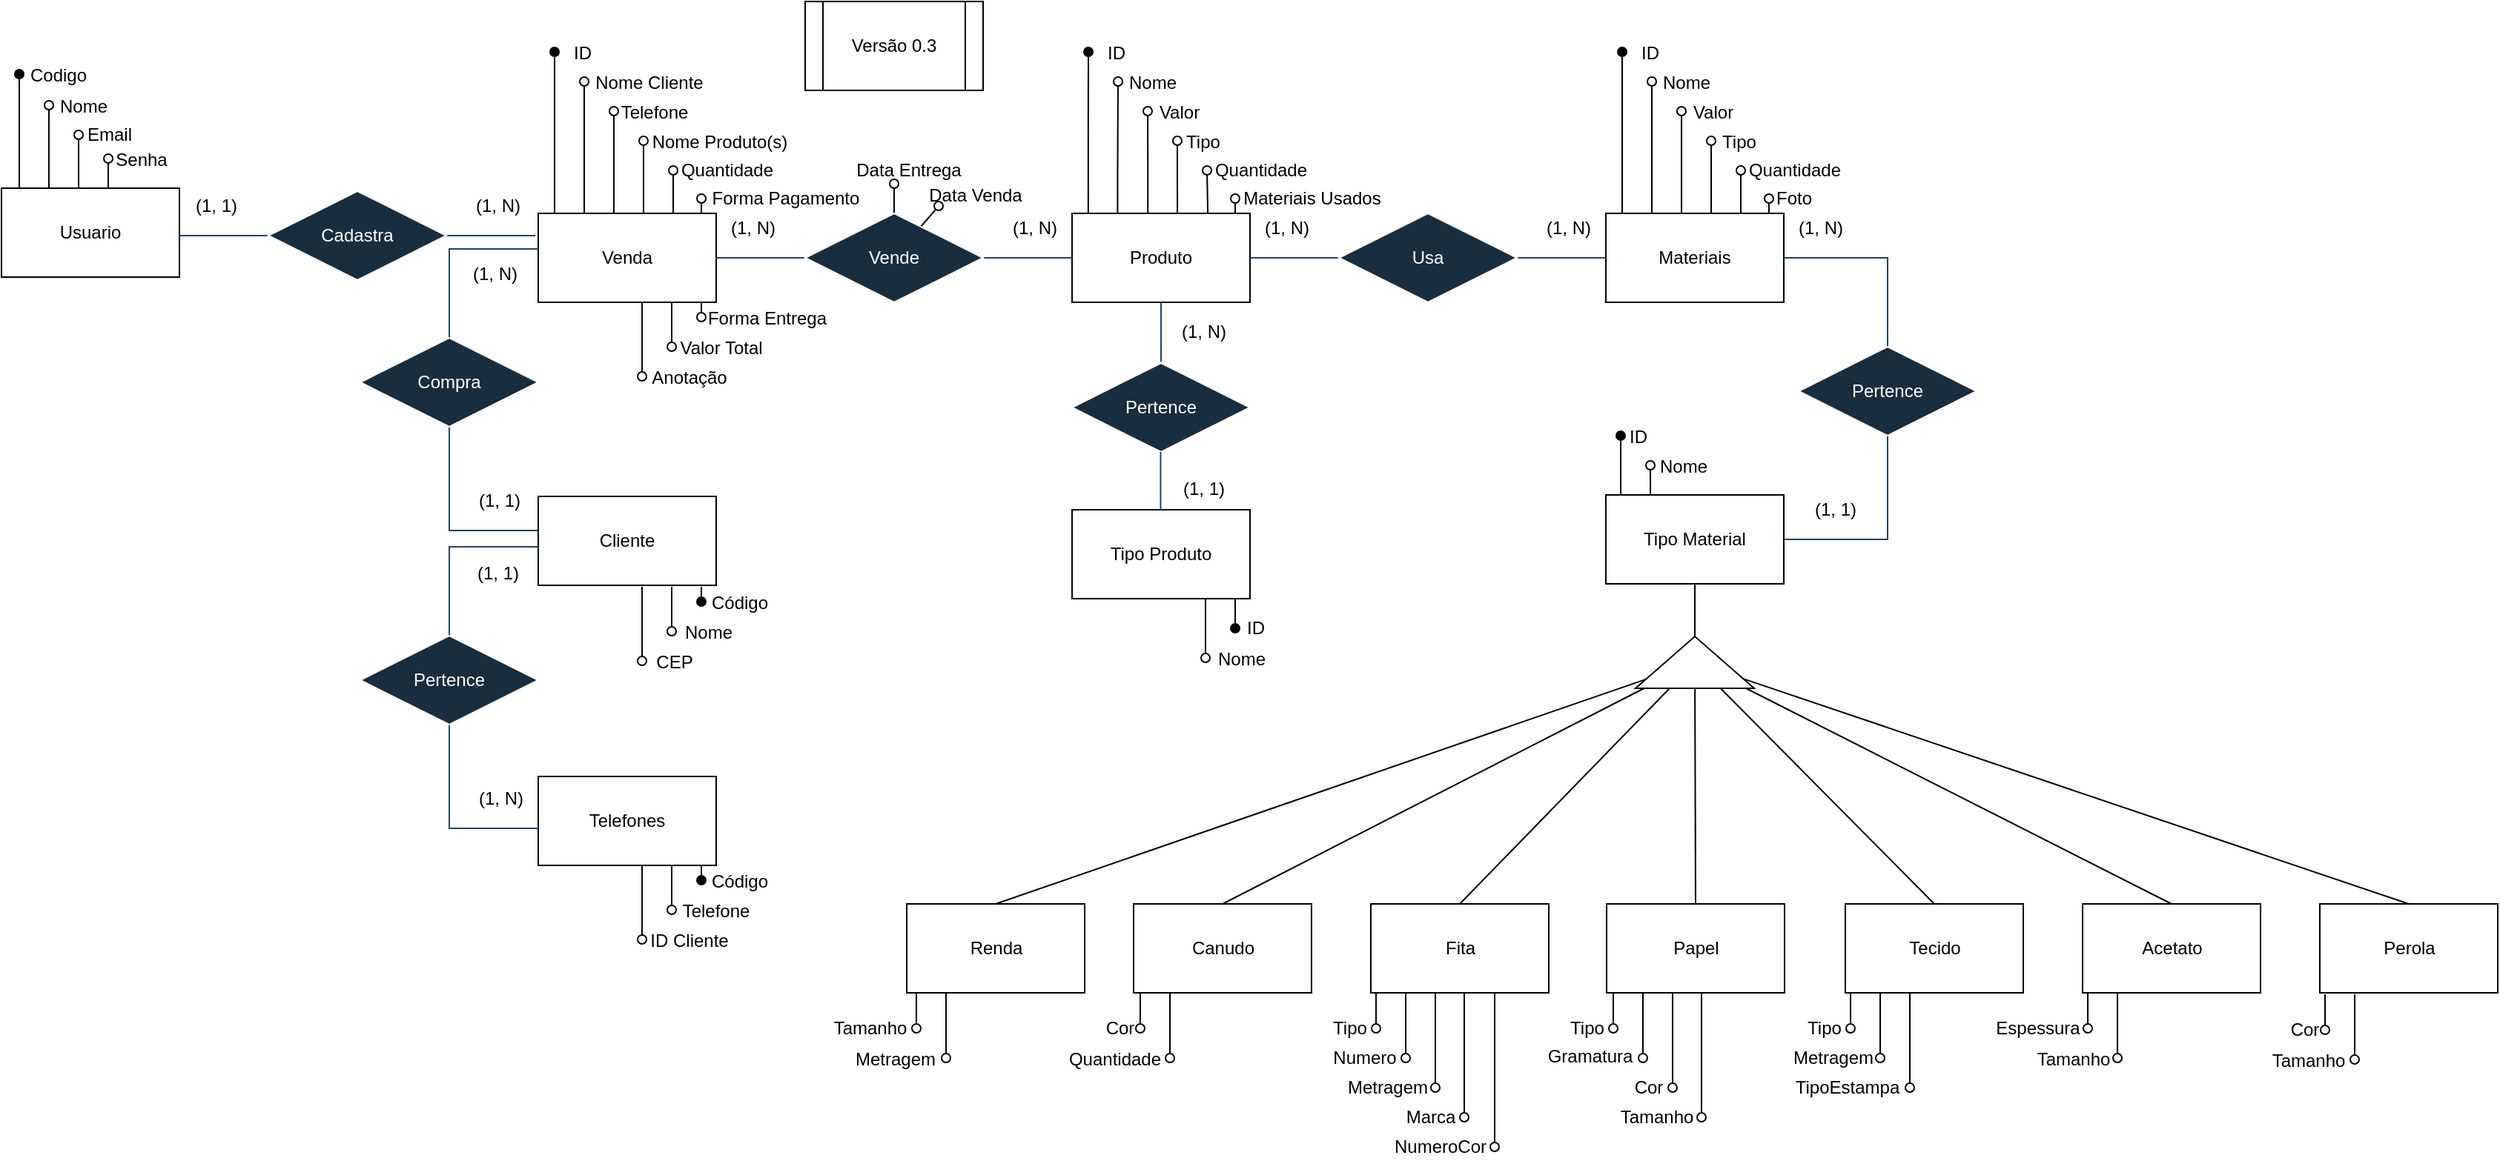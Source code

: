 <mxfile version="22.0.4" type="google">
  <diagram name="Página-1" id="cEjSqk_Wzggdo8mMpi8w">
    <mxGraphModel grid="1" page="1" gridSize="10" guides="1" tooltips="1" connect="1" arrows="1" fold="1" pageScale="1" pageWidth="827" pageHeight="1169" math="0" shadow="0">
      <root>
        <mxCell id="0" />
        <mxCell id="1" parent="0" />
        <mxCell id="lJ1oT7GDVrlLX0VdGL93-15" style="edgeStyle=orthogonalEdgeStyle;rounded=0;orthogonalLoop=1;jettySize=auto;html=1;endArrow=oval;endFill=0;" edge="1" parent="1">
          <mxGeometry relative="1" as="geometry">
            <mxPoint x="370" y="273" as="targetPoint" />
            <mxPoint x="370" y="283" as="sourcePoint" />
          </mxGeometry>
        </mxCell>
        <mxCell id="lJ1oT7GDVrlLX0VdGL93-1" value="Produto" style="rounded=0;whiteSpace=wrap;html=1;" vertex="1" parent="1">
          <mxGeometry x="260" y="283" width="120" height="60" as="geometry" />
        </mxCell>
        <mxCell id="lJ1oT7GDVrlLX0VdGL93-2" value="Materiais" style="rounded=0;whiteSpace=wrap;html=1;" vertex="1" parent="1">
          <mxGeometry x="620" y="283" width="120" height="60" as="geometry" />
        </mxCell>
        <mxCell id="lJ1oT7GDVrlLX0VdGL93-77" style="edgeStyle=orthogonalEdgeStyle;rounded=0;orthogonalLoop=1;jettySize=auto;html=1;endArrow=oval;endFill=0;" edge="1" parent="1">
          <mxGeometry relative="1" as="geometry">
            <mxPoint x="10" y="353" as="targetPoint" />
            <mxPoint x="10" y="343" as="sourcePoint" />
          </mxGeometry>
        </mxCell>
        <mxCell id="lJ1oT7GDVrlLX0VdGL93-79" style="edgeStyle=orthogonalEdgeStyle;rounded=0;orthogonalLoop=1;jettySize=auto;html=1;endArrow=oval;endFill=0;" edge="1" parent="1">
          <mxGeometry relative="1" as="geometry">
            <mxPoint x="-10" y="373" as="targetPoint" />
            <mxPoint x="-10" y="343" as="sourcePoint" />
          </mxGeometry>
        </mxCell>
        <mxCell id="lJ1oT7GDVrlLX0VdGL93-81" style="edgeStyle=orthogonalEdgeStyle;rounded=0;orthogonalLoop=1;jettySize=auto;html=1;endArrow=oval;endFill=0;" edge="1" parent="1">
          <mxGeometry relative="1" as="geometry">
            <mxPoint x="-30" y="393" as="targetPoint" />
            <mxPoint x="-30" y="343" as="sourcePoint" />
          </mxGeometry>
        </mxCell>
        <mxCell id="lJ1oT7GDVrlLX0VdGL93-3" value="Venda" style="rounded=0;whiteSpace=wrap;html=1;" vertex="1" parent="1">
          <mxGeometry x="-100" y="283" width="120" height="60" as="geometry" />
        </mxCell>
        <mxCell id="lJ1oT7GDVrlLX0VdGL93-4" style="edgeStyle=orthogonalEdgeStyle;rounded=0;orthogonalLoop=1;jettySize=auto;html=1;endArrow=oval;endFill=0;exitX=0.592;exitY=0.004;exitDx=0;exitDy=0;exitPerimeter=0;" edge="1" parent="1" source="lJ1oT7GDVrlLX0VdGL93-1">
          <mxGeometry relative="1" as="geometry">
            <mxPoint x="331" y="234" as="targetPoint" />
            <mxPoint x="331" y="263" as="sourcePoint" />
          </mxGeometry>
        </mxCell>
        <mxCell id="lJ1oT7GDVrlLX0VdGL93-5" style="edgeStyle=orthogonalEdgeStyle;rounded=0;orthogonalLoop=1;jettySize=auto;html=1;endArrow=oval;endFill=0;exitX=0.763;exitY=0.002;exitDx=0;exitDy=0;exitPerimeter=0;" edge="1" parent="1" source="lJ1oT7GDVrlLX0VdGL93-1">
          <mxGeometry relative="1" as="geometry">
            <mxPoint x="351" y="254" as="targetPoint" />
            <mxPoint x="351" y="263" as="sourcePoint" />
          </mxGeometry>
        </mxCell>
        <mxCell id="lJ1oT7GDVrlLX0VdGL93-6" style="edgeStyle=orthogonalEdgeStyle;rounded=0;orthogonalLoop=1;jettySize=auto;html=1;endArrow=oval;endFill=1;exitX=0.091;exitY=0.004;exitDx=0;exitDy=0;exitPerimeter=0;" edge="1" parent="1" source="lJ1oT7GDVrlLX0VdGL93-1">
          <mxGeometry relative="1" as="geometry">
            <mxPoint x="271" y="174" as="targetPoint" />
            <mxPoint x="271" y="263" as="sourcePoint" />
          </mxGeometry>
        </mxCell>
        <mxCell id="lJ1oT7GDVrlLX0VdGL93-7" style="edgeStyle=orthogonalEdgeStyle;rounded=0;orthogonalLoop=1;jettySize=auto;html=1;endArrow=oval;endFill=0;exitX=0.256;exitY=0.004;exitDx=0;exitDy=0;exitPerimeter=0;" edge="1" parent="1" source="lJ1oT7GDVrlLX0VdGL93-1">
          <mxGeometry relative="1" as="geometry">
            <mxPoint x="291" y="194" as="targetPoint" />
            <mxPoint x="291" y="263" as="sourcePoint" />
            <Array as="points">
              <mxPoint x="291" y="260" />
              <mxPoint x="291" y="260" />
            </Array>
          </mxGeometry>
        </mxCell>
        <mxCell id="lJ1oT7GDVrlLX0VdGL93-8" style="edgeStyle=orthogonalEdgeStyle;rounded=0;orthogonalLoop=1;jettySize=auto;html=1;endArrow=oval;endFill=0;exitX=0.426;exitY=0.004;exitDx=0;exitDy=0;exitPerimeter=0;" edge="1" parent="1" source="lJ1oT7GDVrlLX0VdGL93-1">
          <mxGeometry relative="1" as="geometry">
            <mxPoint x="311" y="214" as="targetPoint" />
            <mxPoint x="311" y="263" as="sourcePoint" />
          </mxGeometry>
        </mxCell>
        <mxCell id="lJ1oT7GDVrlLX0VdGL93-9" value="ID" style="text;html=1;strokeColor=none;fillColor=none;align=center;verticalAlign=middle;whiteSpace=wrap;rounded=0;" vertex="1" parent="1">
          <mxGeometry x="270" y="170" width="40" height="10" as="geometry" />
        </mxCell>
        <mxCell id="lJ1oT7GDVrlLX0VdGL93-10" value="Nome" style="text;html=1;strokeColor=none;fillColor=none;align=center;verticalAlign=middle;whiteSpace=wrap;rounded=0;" vertex="1" parent="1">
          <mxGeometry x="290" y="190" width="49" height="10" as="geometry" />
        </mxCell>
        <mxCell id="lJ1oT7GDVrlLX0VdGL93-11" value="Valor" style="text;html=1;strokeColor=none;fillColor=none;align=center;verticalAlign=middle;whiteSpace=wrap;rounded=0;" vertex="1" parent="1">
          <mxGeometry x="315" y="210" width="35" height="10" as="geometry" />
        </mxCell>
        <mxCell id="lJ1oT7GDVrlLX0VdGL93-12" value="Tipo" style="text;html=1;strokeColor=none;fillColor=none;align=center;verticalAlign=middle;whiteSpace=wrap;rounded=0;" vertex="1" parent="1">
          <mxGeometry x="337" y="230" width="23" height="10" as="geometry" />
        </mxCell>
        <mxCell id="lJ1oT7GDVrlLX0VdGL93-13" value="Quantidade" style="text;html=1;strokeColor=none;fillColor=none;align=center;verticalAlign=middle;whiteSpace=wrap;rounded=0;" vertex="1" parent="1">
          <mxGeometry x="355" y="249" width="65" height="10" as="geometry" />
        </mxCell>
        <mxCell id="lJ1oT7GDVrlLX0VdGL93-17" value="Materiais Usados" style="text;html=1;strokeColor=none;fillColor=none;align=center;verticalAlign=middle;whiteSpace=wrap;rounded=0;" vertex="1" parent="1">
          <mxGeometry x="374" y="268" width="96" height="10" as="geometry" />
        </mxCell>
        <mxCell id="lJ1oT7GDVrlLX0VdGL93-18" style="edgeStyle=orthogonalEdgeStyle;rounded=0;orthogonalLoop=1;jettySize=auto;html=1;entryX=1;entryY=0.5;entryDx=0;entryDy=0;strokeColor=#23445D;endArrow=none;endFill=0;" edge="1" parent="1" source="lJ1oT7GDVrlLX0VdGL93-20">
          <mxGeometry relative="1" as="geometry">
            <mxPoint x="380" y="313" as="targetPoint" />
          </mxGeometry>
        </mxCell>
        <mxCell id="lJ1oT7GDVrlLX0VdGL93-19" style="edgeStyle=orthogonalEdgeStyle;rounded=0;orthogonalLoop=1;jettySize=auto;html=1;entryX=0;entryY=0.5;entryDx=0;entryDy=0;strokeColor=#23445D;endArrow=none;endFill=0;" edge="1" parent="1" source="lJ1oT7GDVrlLX0VdGL93-20">
          <mxGeometry relative="1" as="geometry">
            <mxPoint x="620" y="313" as="targetPoint" />
          </mxGeometry>
        </mxCell>
        <mxCell id="lJ1oT7GDVrlLX0VdGL93-20" value="Usa" style="rhombus;whiteSpace=wrap;html=1;strokeColor=#FFFFFF;fontColor=#FFFFFF;fillColor=#182E3E;" vertex="1" parent="1">
          <mxGeometry x="440" y="283" width="120" height="60" as="geometry" />
        </mxCell>
        <mxCell id="lJ1oT7GDVrlLX0VdGL93-21" value="(1, N)" style="text;html=1;strokeColor=none;fillColor=none;align=center;verticalAlign=middle;whiteSpace=wrap;rounded=0;fontColor=#000000;" vertex="1" parent="1">
          <mxGeometry x="380" y="283" width="50" height="20" as="geometry" />
        </mxCell>
        <mxCell id="lJ1oT7GDVrlLX0VdGL93-22" value="&lt;div&gt;(1, N)&lt;/div&gt;" style="text;html=1;strokeColor=none;fillColor=none;align=center;verticalAlign=middle;whiteSpace=wrap;rounded=0;fontColor=#000000;" vertex="1" parent="1">
          <mxGeometry x="570" y="283" width="50" height="20" as="geometry" />
        </mxCell>
        <mxCell id="lJ1oT7GDVrlLX0VdGL93-33" style="edgeStyle=orthogonalEdgeStyle;rounded=0;orthogonalLoop=1;jettySize=auto;html=1;endArrow=oval;endFill=0;" edge="1" parent="1">
          <mxGeometry relative="1" as="geometry">
            <mxPoint x="730" y="273" as="targetPoint" />
            <mxPoint x="730" y="283" as="sourcePoint" />
          </mxGeometry>
        </mxCell>
        <mxCell id="lJ1oT7GDVrlLX0VdGL93-34" style="edgeStyle=orthogonalEdgeStyle;rounded=0;orthogonalLoop=1;jettySize=auto;html=1;endArrow=oval;endFill=0;exitX=0.592;exitY=0.004;exitDx=0;exitDy=0;exitPerimeter=0;" edge="1" parent="1">
          <mxGeometry relative="1" as="geometry">
            <mxPoint x="691" y="234" as="targetPoint" />
            <mxPoint x="691" y="283" as="sourcePoint" />
          </mxGeometry>
        </mxCell>
        <mxCell id="lJ1oT7GDVrlLX0VdGL93-35" style="edgeStyle=orthogonalEdgeStyle;rounded=0;orthogonalLoop=1;jettySize=auto;html=1;endArrow=oval;endFill=0;exitX=0.763;exitY=0.002;exitDx=0;exitDy=0;exitPerimeter=0;" edge="1" parent="1">
          <mxGeometry relative="1" as="geometry">
            <mxPoint x="711" y="254" as="targetPoint" />
            <mxPoint x="712" y="283" as="sourcePoint" />
          </mxGeometry>
        </mxCell>
        <mxCell id="lJ1oT7GDVrlLX0VdGL93-36" style="edgeStyle=orthogonalEdgeStyle;rounded=0;orthogonalLoop=1;jettySize=auto;html=1;endArrow=oval;endFill=1;exitX=0.091;exitY=0.004;exitDx=0;exitDy=0;exitPerimeter=0;" edge="1" parent="1">
          <mxGeometry relative="1" as="geometry">
            <mxPoint x="631" y="174" as="targetPoint" />
            <mxPoint x="631" y="283" as="sourcePoint" />
          </mxGeometry>
        </mxCell>
        <mxCell id="lJ1oT7GDVrlLX0VdGL93-37" style="edgeStyle=orthogonalEdgeStyle;rounded=0;orthogonalLoop=1;jettySize=auto;html=1;endArrow=oval;endFill=0;exitX=0.256;exitY=0.004;exitDx=0;exitDy=0;exitPerimeter=0;" edge="1" parent="1">
          <mxGeometry relative="1" as="geometry">
            <mxPoint x="651" y="194" as="targetPoint" />
            <mxPoint x="651" y="283" as="sourcePoint" />
            <Array as="points">
              <mxPoint x="651" y="260" />
              <mxPoint x="651" y="260" />
            </Array>
          </mxGeometry>
        </mxCell>
        <mxCell id="lJ1oT7GDVrlLX0VdGL93-38" style="edgeStyle=orthogonalEdgeStyle;rounded=0;orthogonalLoop=1;jettySize=auto;html=1;endArrow=oval;endFill=0;exitX=0.426;exitY=0.004;exitDx=0;exitDy=0;exitPerimeter=0;" edge="1" parent="1">
          <mxGeometry relative="1" as="geometry">
            <mxPoint x="671" y="214" as="targetPoint" />
            <mxPoint x="671" y="283" as="sourcePoint" />
          </mxGeometry>
        </mxCell>
        <mxCell id="lJ1oT7GDVrlLX0VdGL93-39" value="ID" style="text;html=1;strokeColor=none;fillColor=none;align=center;verticalAlign=middle;whiteSpace=wrap;rounded=0;" vertex="1" parent="1">
          <mxGeometry x="630" y="170" width="40" height="10" as="geometry" />
        </mxCell>
        <mxCell id="lJ1oT7GDVrlLX0VdGL93-40" value="Nome" style="text;html=1;strokeColor=none;fillColor=none;align=center;verticalAlign=middle;whiteSpace=wrap;rounded=0;" vertex="1" parent="1">
          <mxGeometry x="650" y="190" width="49" height="10" as="geometry" />
        </mxCell>
        <mxCell id="lJ1oT7GDVrlLX0VdGL93-41" value="Valor" style="text;html=1;strokeColor=none;fillColor=none;align=center;verticalAlign=middle;whiteSpace=wrap;rounded=0;" vertex="1" parent="1">
          <mxGeometry x="675" y="210" width="35" height="10" as="geometry" />
        </mxCell>
        <mxCell id="lJ1oT7GDVrlLX0VdGL93-42" value="Tipo" style="text;html=1;strokeColor=none;fillColor=none;align=center;verticalAlign=middle;whiteSpace=wrap;rounded=0;" vertex="1" parent="1">
          <mxGeometry x="697" y="230" width="26" height="10" as="geometry" />
        </mxCell>
        <mxCell id="lJ1oT7GDVrlLX0VdGL93-43" value="Quantidade" style="text;html=1;strokeColor=none;fillColor=none;align=center;verticalAlign=middle;whiteSpace=wrap;rounded=0;" vertex="1" parent="1">
          <mxGeometry x="715" y="249" width="65" height="10" as="geometry" />
        </mxCell>
        <mxCell id="lJ1oT7GDVrlLX0VdGL93-44" value="Foto" style="text;html=1;strokeColor=none;fillColor=none;align=center;verticalAlign=middle;whiteSpace=wrap;rounded=0;" vertex="1" parent="1">
          <mxGeometry x="734" y="268" width="26" height="10" as="geometry" />
        </mxCell>
        <mxCell id="lJ1oT7GDVrlLX0VdGL93-46" style="edgeStyle=orthogonalEdgeStyle;rounded=0;orthogonalLoop=1;jettySize=auto;html=1;strokeColor=#23445D;endArrow=none;endFill=0;" edge="1" parent="1" source="lJ1oT7GDVrlLX0VdGL93-48">
          <mxGeometry relative="1" as="geometry">
            <mxPoint x="740" y="313" as="targetPoint" />
            <Array as="points">
              <mxPoint x="810" y="313" />
            </Array>
          </mxGeometry>
        </mxCell>
        <mxCell id="lJ1oT7GDVrlLX0VdGL93-47" style="edgeStyle=orthogonalEdgeStyle;rounded=0;orthogonalLoop=1;jettySize=auto;html=1;entryX=1;entryY=0.5;entryDx=0;entryDy=0;strokeColor=#23445D;endArrow=none;endFill=0;" edge="1" parent="1" source="lJ1oT7GDVrlLX0VdGL93-48">
          <mxGeometry relative="1" as="geometry">
            <mxPoint x="740" y="503" as="targetPoint" />
            <Array as="points">
              <mxPoint x="810" y="503" />
            </Array>
          </mxGeometry>
        </mxCell>
        <mxCell id="lJ1oT7GDVrlLX0VdGL93-48" value="Pertence" style="rhombus;whiteSpace=wrap;html=1;strokeColor=#FFFFFF;fontColor=#FFFFFF;fillColor=#182E3E;" vertex="1" parent="1">
          <mxGeometry x="750" y="373" width="120" height="60" as="geometry" />
        </mxCell>
        <mxCell id="lJ1oT7GDVrlLX0VdGL93-49" value="&lt;div&gt;(1, N)&lt;/div&gt;" style="text;html=1;strokeColor=none;fillColor=none;align=center;verticalAlign=middle;whiteSpace=wrap;rounded=0;fontColor=#000000;" vertex="1" parent="1">
          <mxGeometry x="740" y="283" width="50" height="20" as="geometry" />
        </mxCell>
        <mxCell id="lJ1oT7GDVrlLX0VdGL93-50" value="(1, 1)" style="text;html=1;strokeColor=none;fillColor=none;align=center;verticalAlign=middle;whiteSpace=wrap;rounded=0;fontColor=#000000;" vertex="1" parent="1">
          <mxGeometry x="750" y="473" width="50" height="20" as="geometry" />
        </mxCell>
        <mxCell id="lJ1oT7GDVrlLX0VdGL93-52" style="edgeStyle=orthogonalEdgeStyle;rounded=0;orthogonalLoop=1;jettySize=auto;html=1;endArrow=oval;endFill=1;" edge="1" parent="1">
          <mxGeometry relative="1" as="geometry">
            <mxPoint x="630" y="433" as="targetPoint" />
            <mxPoint x="630.029" y="473" as="sourcePoint" />
            <Array as="points">
              <mxPoint x="630" y="454" />
              <mxPoint x="630" y="454" />
            </Array>
          </mxGeometry>
        </mxCell>
        <mxCell id="lJ1oT7GDVrlLX0VdGL93-53" style="edgeStyle=orthogonalEdgeStyle;rounded=0;orthogonalLoop=1;jettySize=auto;html=1;endArrow=oval;endFill=0;" edge="1" parent="1">
          <mxGeometry relative="1" as="geometry">
            <mxPoint x="650" y="453" as="targetPoint" />
            <mxPoint x="650.029" y="473" as="sourcePoint" />
          </mxGeometry>
        </mxCell>
        <mxCell id="3F-qZ1_OK2Da2mq86XPK-2" style="edgeStyle=orthogonalEdgeStyle;rounded=0;orthogonalLoop=1;jettySize=auto;html=1;entryX=1;entryY=0.5;entryDx=0;entryDy=0;endArrow=none;endFill=0;" edge="1" parent="1" source="lJ1oT7GDVrlLX0VdGL93-51" target="3F-qZ1_OK2Da2mq86XPK-1">
          <mxGeometry relative="1" as="geometry" />
        </mxCell>
        <mxCell id="lJ1oT7GDVrlLX0VdGL93-51" value="Tipo Material" style="rounded=0;whiteSpace=wrap;html=1;" vertex="1" parent="1">
          <mxGeometry x="620" y="473" width="120" height="60" as="geometry" />
        </mxCell>
        <mxCell id="lJ1oT7GDVrlLX0VdGL93-54" value="ID" style="text;html=1;strokeColor=none;fillColor=none;align=center;verticalAlign=middle;whiteSpace=wrap;rounded=0;" vertex="1" parent="1">
          <mxGeometry x="634" y="429" width="16" height="10" as="geometry" />
        </mxCell>
        <mxCell id="lJ1oT7GDVrlLX0VdGL93-55" value="Nome" style="text;html=1;strokeColor=none;fillColor=none;align=center;verticalAlign=middle;whiteSpace=wrap;rounded=0;" vertex="1" parent="1">
          <mxGeometry x="655" y="449" width="35" height="10" as="geometry" />
        </mxCell>
        <mxCell id="lJ1oT7GDVrlLX0VdGL93-56" style="edgeStyle=orthogonalEdgeStyle;rounded=0;orthogonalLoop=1;jettySize=auto;html=1;entryX=1;entryY=0.5;entryDx=0;entryDy=0;strokeColor=#23445D;endArrow=none;endFill=0;" edge="1" parent="1" source="lJ1oT7GDVrlLX0VdGL93-58">
          <mxGeometry relative="1" as="geometry">
            <mxPoint x="20" y="313" as="targetPoint" />
          </mxGeometry>
        </mxCell>
        <mxCell id="lJ1oT7GDVrlLX0VdGL93-57" style="edgeStyle=orthogonalEdgeStyle;rounded=0;orthogonalLoop=1;jettySize=auto;html=1;entryX=0;entryY=0.5;entryDx=0;entryDy=0;strokeColor=#23445D;endArrow=none;endFill=0;" edge="1" parent="1" source="lJ1oT7GDVrlLX0VdGL93-58">
          <mxGeometry relative="1" as="geometry">
            <mxPoint x="260" y="313" as="targetPoint" />
          </mxGeometry>
        </mxCell>
        <mxCell id="lJ1oT7GDVrlLX0VdGL93-73" style="rounded=0;orthogonalLoop=1;jettySize=auto;html=1;endArrow=oval;endFill=0;" edge="1" parent="1" source="lJ1oT7GDVrlLX0VdGL93-58">
          <mxGeometry relative="1" as="geometry">
            <mxPoint x="170" y="278" as="targetPoint" />
            <mxPoint x="160" y="294" as="sourcePoint" />
          </mxGeometry>
        </mxCell>
        <mxCell id="lJ1oT7GDVrlLX0VdGL93-75" style="edgeStyle=orthogonalEdgeStyle;rounded=0;orthogonalLoop=1;jettySize=auto;html=1;endArrow=oval;endFill=0;" edge="1" parent="1" source="lJ1oT7GDVrlLX0VdGL93-58">
          <mxGeometry relative="1" as="geometry">
            <mxPoint x="140" y="263" as="targetPoint" />
          </mxGeometry>
        </mxCell>
        <mxCell id="lJ1oT7GDVrlLX0VdGL93-58" value="Vende" style="rhombus;whiteSpace=wrap;html=1;strokeColor=#FFFFFF;fontColor=#FFFFFF;fillColor=#182E3E;" vertex="1" parent="1">
          <mxGeometry x="80" y="283" width="120" height="60" as="geometry" />
        </mxCell>
        <mxCell id="lJ1oT7GDVrlLX0VdGL93-59" value="(1, N)" style="text;html=1;strokeColor=none;fillColor=none;align=center;verticalAlign=middle;whiteSpace=wrap;rounded=0;fontColor=#000000;" vertex="1" parent="1">
          <mxGeometry x="20" y="283" width="50" height="20" as="geometry" />
        </mxCell>
        <mxCell id="lJ1oT7GDVrlLX0VdGL93-60" value="&lt;div&gt;(1, N)&lt;/div&gt;" style="text;html=1;strokeColor=none;fillColor=none;align=center;verticalAlign=middle;whiteSpace=wrap;rounded=0;fontColor=#000000;" vertex="1" parent="1">
          <mxGeometry x="210" y="283" width="50" height="20" as="geometry" />
        </mxCell>
        <mxCell id="lJ1oT7GDVrlLX0VdGL93-61" style="edgeStyle=orthogonalEdgeStyle;rounded=0;orthogonalLoop=1;jettySize=auto;html=1;endArrow=oval;endFill=0;" edge="1" parent="1">
          <mxGeometry relative="1" as="geometry">
            <mxPoint x="10" y="272.97" as="targetPoint" />
            <mxPoint x="10" y="282.97" as="sourcePoint" />
          </mxGeometry>
        </mxCell>
        <mxCell id="lJ1oT7GDVrlLX0VdGL93-62" style="edgeStyle=orthogonalEdgeStyle;rounded=0;orthogonalLoop=1;jettySize=auto;html=1;endArrow=oval;endFill=0;exitX=0.592;exitY=0.004;exitDx=0;exitDy=0;exitPerimeter=0;" edge="1" parent="1">
          <mxGeometry relative="1" as="geometry">
            <mxPoint x="-29" y="233.97" as="targetPoint" />
            <mxPoint x="-29" y="282.97" as="sourcePoint" />
          </mxGeometry>
        </mxCell>
        <mxCell id="lJ1oT7GDVrlLX0VdGL93-63" style="edgeStyle=orthogonalEdgeStyle;rounded=0;orthogonalLoop=1;jettySize=auto;html=1;endArrow=oval;endFill=0;exitX=0.763;exitY=0.002;exitDx=0;exitDy=0;exitPerimeter=0;" edge="1" parent="1">
          <mxGeometry relative="1" as="geometry">
            <mxPoint x="-9" y="253.97" as="targetPoint" />
            <mxPoint x="-8" y="282.97" as="sourcePoint" />
          </mxGeometry>
        </mxCell>
        <mxCell id="lJ1oT7GDVrlLX0VdGL93-64" style="edgeStyle=orthogonalEdgeStyle;rounded=0;orthogonalLoop=1;jettySize=auto;html=1;endArrow=oval;endFill=1;exitX=0.091;exitY=0.004;exitDx=0;exitDy=0;exitPerimeter=0;" edge="1" parent="1">
          <mxGeometry relative="1" as="geometry">
            <mxPoint x="-89" y="173.97" as="targetPoint" />
            <mxPoint x="-89" y="282.97" as="sourcePoint" />
          </mxGeometry>
        </mxCell>
        <mxCell id="lJ1oT7GDVrlLX0VdGL93-65" style="edgeStyle=orthogonalEdgeStyle;rounded=0;orthogonalLoop=1;jettySize=auto;html=1;endArrow=oval;endFill=0;exitX=0.256;exitY=0.004;exitDx=0;exitDy=0;exitPerimeter=0;" edge="1" parent="1">
          <mxGeometry relative="1" as="geometry">
            <mxPoint x="-69" y="193.97" as="targetPoint" />
            <mxPoint x="-69" y="282.97" as="sourcePoint" />
            <Array as="points">
              <mxPoint x="-69" y="259.97" />
              <mxPoint x="-69" y="259.97" />
            </Array>
          </mxGeometry>
        </mxCell>
        <mxCell id="lJ1oT7GDVrlLX0VdGL93-66" style="edgeStyle=orthogonalEdgeStyle;rounded=0;orthogonalLoop=1;jettySize=auto;html=1;endArrow=oval;endFill=0;exitX=0.426;exitY=0.004;exitDx=0;exitDy=0;exitPerimeter=0;" edge="1" parent="1">
          <mxGeometry relative="1" as="geometry">
            <mxPoint x="-49" y="213.97" as="targetPoint" />
            <mxPoint x="-49" y="282.97" as="sourcePoint" />
          </mxGeometry>
        </mxCell>
        <mxCell id="lJ1oT7GDVrlLX0VdGL93-67" value="ID" style="text;html=1;strokeColor=none;fillColor=none;align=center;verticalAlign=middle;whiteSpace=wrap;rounded=0;" vertex="1" parent="1">
          <mxGeometry x="-90" y="169.97" width="40" height="10" as="geometry" />
        </mxCell>
        <mxCell id="lJ1oT7GDVrlLX0VdGL93-68" value="Nome Cliente" style="text;html=1;strokeColor=none;fillColor=none;align=center;verticalAlign=middle;whiteSpace=wrap;rounded=0;" vertex="1" parent="1">
          <mxGeometry x="-70" y="189.97" width="90" height="10" as="geometry" />
        </mxCell>
        <mxCell id="lJ1oT7GDVrlLX0VdGL93-69" value="Telefone" style="text;html=1;strokeColor=none;fillColor=none;align=center;verticalAlign=middle;whiteSpace=wrap;rounded=0;" vertex="1" parent="1">
          <mxGeometry x="-44" y="209.97" width="45" height="10" as="geometry" />
        </mxCell>
        <mxCell id="lJ1oT7GDVrlLX0VdGL93-70" value="Nome Produto(s)" style="text;html=1;strokeColor=none;fillColor=none;align=center;verticalAlign=middle;whiteSpace=wrap;rounded=0;" vertex="1" parent="1">
          <mxGeometry x="-29" y="229.97" width="103" height="10" as="geometry" />
        </mxCell>
        <mxCell id="lJ1oT7GDVrlLX0VdGL93-71" value="Quantidade" style="text;html=1;strokeColor=none;fillColor=none;align=center;verticalAlign=middle;whiteSpace=wrap;rounded=0;" vertex="1" parent="1">
          <mxGeometry x="-5" y="248.97" width="65" height="10" as="geometry" />
        </mxCell>
        <mxCell id="lJ1oT7GDVrlLX0VdGL93-72" value="Forma Pagamento" style="text;html=1;strokeColor=none;fillColor=none;align=center;verticalAlign=middle;whiteSpace=wrap;rounded=0;" vertex="1" parent="1">
          <mxGeometry x="14" y="267.97" width="106" height="10" as="geometry" />
        </mxCell>
        <mxCell id="lJ1oT7GDVrlLX0VdGL93-74" value="Data Venda" style="text;html=1;strokeColor=none;fillColor=none;align=center;verticalAlign=middle;whiteSpace=wrap;rounded=0;" vertex="1" parent="1">
          <mxGeometry x="160" y="265.97" width="70" height="10" as="geometry" />
        </mxCell>
        <mxCell id="lJ1oT7GDVrlLX0VdGL93-76" value="Data Entrega" style="text;html=1;strokeColor=none;fillColor=none;align=center;verticalAlign=middle;whiteSpace=wrap;rounded=0;" vertex="1" parent="1">
          <mxGeometry x="110" y="250.47" width="80" height="7" as="geometry" />
        </mxCell>
        <mxCell id="lJ1oT7GDVrlLX0VdGL93-78" value="Forma Entrega" style="text;html=1;strokeColor=none;fillColor=none;align=center;verticalAlign=middle;whiteSpace=wrap;rounded=0;" vertex="1" parent="1">
          <mxGeometry x="12" y="349" width="85" height="10" as="geometry" />
        </mxCell>
        <mxCell id="lJ1oT7GDVrlLX0VdGL93-80" value="Valor Total" style="text;html=1;strokeColor=none;fillColor=none;align=center;verticalAlign=middle;whiteSpace=wrap;rounded=0;" vertex="1" parent="1">
          <mxGeometry x="-10" y="369" width="67" height="10" as="geometry" />
        </mxCell>
        <mxCell id="lJ1oT7GDVrlLX0VdGL93-82" value="Anotação" style="text;html=1;strokeColor=none;fillColor=none;align=center;verticalAlign=middle;whiteSpace=wrap;rounded=0;" vertex="1" parent="1">
          <mxGeometry x="-26" y="389" width="56" height="10" as="geometry" />
        </mxCell>
        <mxCell id="lJ1oT7GDVrlLX0VdGL93-83" style="edgeStyle=orthogonalEdgeStyle;rounded=0;orthogonalLoop=1;jettySize=auto;html=1;strokeColor=#23445D;endArrow=none;endFill=0;exitX=0.5;exitY=1;exitDx=0;exitDy=0;" edge="1" parent="1" source="lJ1oT7GDVrlLX0VdGL93-1">
          <mxGeometry relative="1" as="geometry">
            <mxPoint x="320" y="383" as="targetPoint" />
            <mxPoint x="362.5" y="380.2" as="sourcePoint" />
          </mxGeometry>
        </mxCell>
        <mxCell id="lJ1oT7GDVrlLX0VdGL93-85" value="Pertence" style="rhombus;whiteSpace=wrap;html=1;strokeColor=#FFFFFF;fontColor=#FFFFFF;fillColor=#182E3E;" vertex="1" parent="1">
          <mxGeometry x="260" y="384" width="120" height="60" as="geometry" />
        </mxCell>
        <mxCell id="lJ1oT7GDVrlLX0VdGL93-86" value="(1, N)" style="text;html=1;strokeColor=none;fillColor=none;align=center;verticalAlign=middle;whiteSpace=wrap;rounded=0;fontColor=#000000;" vertex="1" parent="1">
          <mxGeometry x="323.5" y="353" width="50" height="20" as="geometry" />
        </mxCell>
        <mxCell id="lJ1oT7GDVrlLX0VdGL93-87" value="&lt;div&gt;(1, 1)&lt;/div&gt;" style="text;html=1;strokeColor=none;fillColor=none;align=center;verticalAlign=middle;whiteSpace=wrap;rounded=0;fontColor=#000000;" vertex="1" parent="1">
          <mxGeometry x="323.5" y="459" width="50" height="20" as="geometry" />
        </mxCell>
        <mxCell id="lJ1oT7GDVrlLX0VdGL93-88" style="edgeStyle=orthogonalEdgeStyle;rounded=0;orthogonalLoop=1;jettySize=auto;html=1;strokeColor=#23445D;endArrow=none;endFill=0;exitX=0.5;exitY=1;exitDx=0;exitDy=0;" edge="1" parent="1">
          <mxGeometry relative="1" as="geometry">
            <mxPoint x="319.74" y="484" as="targetPoint" />
            <mxPoint x="319.74" y="444" as="sourcePoint" />
            <Array as="points">
              <mxPoint x="320" y="463" />
              <mxPoint x="320" y="463" />
            </Array>
          </mxGeometry>
        </mxCell>
        <mxCell id="lJ1oT7GDVrlLX0VdGL93-90" style="edgeStyle=orthogonalEdgeStyle;rounded=0;orthogonalLoop=1;jettySize=auto;html=1;endArrow=oval;endFill=1;" edge="1" parent="1">
          <mxGeometry relative="1" as="geometry">
            <mxPoint x="370" y="563" as="targetPoint" />
            <mxPoint x="370" y="543" as="sourcePoint" />
          </mxGeometry>
        </mxCell>
        <mxCell id="lJ1oT7GDVrlLX0VdGL93-94" style="edgeStyle=orthogonalEdgeStyle;rounded=0;orthogonalLoop=1;jettySize=auto;html=1;endArrow=oval;endFill=0;" edge="1" parent="1">
          <mxGeometry relative="1" as="geometry">
            <mxPoint x="350" y="583" as="targetPoint" />
            <mxPoint x="350" y="543" as="sourcePoint" />
            <Array as="points">
              <mxPoint x="350" y="563" />
              <mxPoint x="350" y="563" />
            </Array>
          </mxGeometry>
        </mxCell>
        <mxCell id="lJ1oT7GDVrlLX0VdGL93-89" value="Tipo Produto" style="rounded=0;whiteSpace=wrap;html=1;" vertex="1" parent="1">
          <mxGeometry x="260" y="483" width="120" height="60" as="geometry" />
        </mxCell>
        <mxCell id="lJ1oT7GDVrlLX0VdGL93-92" value="ID" style="text;html=1;strokeColor=none;fillColor=none;align=center;verticalAlign=middle;whiteSpace=wrap;rounded=0;" vertex="1" parent="1">
          <mxGeometry x="364" y="558" width="40" height="10" as="geometry" />
        </mxCell>
        <mxCell id="lJ1oT7GDVrlLX0VdGL93-93" value="Nome" style="text;html=1;strokeColor=none;fillColor=none;align=center;verticalAlign=middle;whiteSpace=wrap;rounded=0;" vertex="1" parent="1">
          <mxGeometry x="350" y="579" width="49" height="10" as="geometry" />
        </mxCell>
        <mxCell id="lJ1oT7GDVrlLX0VdGL93-95" value="Versão 0.3" style="shape=process;whiteSpace=wrap;html=1;backgroundOutline=1;" vertex="1" parent="1">
          <mxGeometry x="80" y="140" width="120" height="60" as="geometry" />
        </mxCell>
        <mxCell id="kLw13Crqn_x-LYtkV3zW-1" style="edgeStyle=orthogonalEdgeStyle;rounded=0;orthogonalLoop=1;jettySize=auto;html=1;strokeColor=#23445D;endArrow=none;endFill=0;entryX=0;entryY=0.5;entryDx=0;entryDy=0;" edge="1" parent="1" source="kLw13Crqn_x-LYtkV3zW-3">
          <mxGeometry relative="1" as="geometry">
            <mxPoint x="-100" y="307" as="targetPoint" />
            <Array as="points">
              <mxPoint x="-160" y="307" />
            </Array>
          </mxGeometry>
        </mxCell>
        <mxCell id="kLw13Crqn_x-LYtkV3zW-2" style="edgeStyle=orthogonalEdgeStyle;rounded=0;orthogonalLoop=1;jettySize=auto;html=1;strokeColor=#23445D;endArrow=none;endFill=0;entryX=0;entryY=0.5;entryDx=0;entryDy=0;" edge="1" parent="1" source="kLw13Crqn_x-LYtkV3zW-3">
          <mxGeometry relative="1" as="geometry">
            <mxPoint x="-100" y="497" as="targetPoint" />
            <Array as="points">
              <mxPoint x="-160" y="497" />
            </Array>
          </mxGeometry>
        </mxCell>
        <mxCell id="kLw13Crqn_x-LYtkV3zW-3" value="Compra" style="rhombus;whiteSpace=wrap;html=1;strokeColor=#FFFFFF;fontColor=#FFFFFF;fillColor=#182E3E;direction=west;" vertex="1" parent="1">
          <mxGeometry x="-220" y="367" width="120" height="60" as="geometry" />
        </mxCell>
        <mxCell id="kLw13Crqn_x-LYtkV3zW-4" value="(1, N)" style="text;html=1;strokeColor=none;fillColor=none;align=center;verticalAlign=middle;whiteSpace=wrap;rounded=0;fontColor=#000000;direction=west;" vertex="1" parent="1">
          <mxGeometry x="-154.5" y="314" width="50" height="20" as="geometry" />
        </mxCell>
        <mxCell id="kLw13Crqn_x-LYtkV3zW-5" value="(1, 1)" style="text;html=1;strokeColor=none;fillColor=none;align=center;verticalAlign=middle;whiteSpace=wrap;rounded=0;fontColor=#000000;direction=west;" vertex="1" parent="1">
          <mxGeometry x="-150" y="467" width="47.5" height="19" as="geometry" />
        </mxCell>
        <mxCell id="kLw13Crqn_x-LYtkV3zW-6" value="Cliente" style="rounded=0;whiteSpace=wrap;html=1;" vertex="1" parent="1">
          <mxGeometry x="-100" y="474" width="120" height="60" as="geometry" />
        </mxCell>
        <mxCell id="kLw13Crqn_x-LYtkV3zW-7" style="edgeStyle=orthogonalEdgeStyle;rounded=0;orthogonalLoop=1;jettySize=auto;html=1;endArrow=oval;endFill=1;" edge="1" parent="1">
          <mxGeometry relative="1" as="geometry">
            <mxPoint x="10" y="545" as="targetPoint" />
            <mxPoint x="10" y="535" as="sourcePoint" />
          </mxGeometry>
        </mxCell>
        <mxCell id="kLw13Crqn_x-LYtkV3zW-8" style="edgeStyle=orthogonalEdgeStyle;rounded=0;orthogonalLoop=1;jettySize=auto;html=1;endArrow=oval;endFill=0;" edge="1" parent="1">
          <mxGeometry relative="1" as="geometry">
            <mxPoint x="-10" y="565" as="targetPoint" />
            <mxPoint x="-10" y="535" as="sourcePoint" />
          </mxGeometry>
        </mxCell>
        <mxCell id="kLw13Crqn_x-LYtkV3zW-9" style="edgeStyle=orthogonalEdgeStyle;rounded=0;orthogonalLoop=1;jettySize=auto;html=1;endArrow=oval;endFill=0;" edge="1" parent="1">
          <mxGeometry relative="1" as="geometry">
            <mxPoint x="-30" y="585" as="targetPoint" />
            <mxPoint x="-30" y="535" as="sourcePoint" />
          </mxGeometry>
        </mxCell>
        <mxCell id="kLw13Crqn_x-LYtkV3zW-10" value="Código" style="text;html=1;strokeColor=none;fillColor=none;align=center;verticalAlign=middle;whiteSpace=wrap;rounded=0;" vertex="1" parent="1">
          <mxGeometry x="12" y="541" width="48" height="10" as="geometry" />
        </mxCell>
        <mxCell id="kLw13Crqn_x-LYtkV3zW-11" value="Nome" style="text;html=1;strokeColor=none;fillColor=none;align=center;verticalAlign=middle;whiteSpace=wrap;rounded=0;" vertex="1" parent="1">
          <mxGeometry x="-10" y="561" width="50" height="10" as="geometry" />
        </mxCell>
        <mxCell id="kLw13Crqn_x-LYtkV3zW-12" value="CEP" style="text;html=1;strokeColor=none;fillColor=none;align=center;verticalAlign=middle;whiteSpace=wrap;rounded=0;" vertex="1" parent="1">
          <mxGeometry x="-26" y="581" width="36" height="10" as="geometry" />
        </mxCell>
        <mxCell id="kLw13Crqn_x-LYtkV3zW-20" value="Telefones" style="rounded=0;whiteSpace=wrap;html=1;" vertex="1" parent="1">
          <mxGeometry x="-100" y="663" width="120" height="60" as="geometry" />
        </mxCell>
        <mxCell id="kLw13Crqn_x-LYtkV3zW-21" style="edgeStyle=orthogonalEdgeStyle;rounded=0;orthogonalLoop=1;jettySize=auto;html=1;endArrow=oval;endFill=1;" edge="1" parent="1">
          <mxGeometry relative="1" as="geometry">
            <mxPoint x="10" y="733" as="targetPoint" />
            <mxPoint x="10" y="723" as="sourcePoint" />
          </mxGeometry>
        </mxCell>
        <mxCell id="kLw13Crqn_x-LYtkV3zW-22" style="edgeStyle=orthogonalEdgeStyle;rounded=0;orthogonalLoop=1;jettySize=auto;html=1;endArrow=oval;endFill=0;" edge="1" parent="1">
          <mxGeometry relative="1" as="geometry">
            <mxPoint x="-10" y="753" as="targetPoint" />
            <mxPoint x="-10" y="723" as="sourcePoint" />
          </mxGeometry>
        </mxCell>
        <mxCell id="kLw13Crqn_x-LYtkV3zW-23" style="edgeStyle=orthogonalEdgeStyle;rounded=0;orthogonalLoop=1;jettySize=auto;html=1;endArrow=oval;endFill=0;" edge="1" parent="1">
          <mxGeometry relative="1" as="geometry">
            <mxPoint x="-30" y="773" as="targetPoint" />
            <mxPoint x="-30" y="723" as="sourcePoint" />
          </mxGeometry>
        </mxCell>
        <mxCell id="kLw13Crqn_x-LYtkV3zW-24" value="Código" style="text;html=1;strokeColor=none;fillColor=none;align=center;verticalAlign=middle;whiteSpace=wrap;rounded=0;" vertex="1" parent="1">
          <mxGeometry x="12" y="729" width="48" height="10" as="geometry" />
        </mxCell>
        <mxCell id="kLw13Crqn_x-LYtkV3zW-25" value="Telefone" style="text;html=1;strokeColor=none;fillColor=none;align=center;verticalAlign=middle;whiteSpace=wrap;rounded=0;" vertex="1" parent="1">
          <mxGeometry x="-10" y="749" width="60" height="10" as="geometry" />
        </mxCell>
        <mxCell id="kLw13Crqn_x-LYtkV3zW-26" value="ID Cliente" style="text;html=1;strokeColor=none;fillColor=none;align=center;verticalAlign=middle;whiteSpace=wrap;rounded=0;" vertex="1" parent="1">
          <mxGeometry x="-26" y="769" width="56" height="10" as="geometry" />
        </mxCell>
        <mxCell id="3F-qZ1_OK2Da2mq86XPK-63" style="rounded=0;orthogonalLoop=1;jettySize=auto;html=1;entryX=0.5;entryY=0;entryDx=0;entryDy=0;endArrow=none;endFill=0;" edge="1" parent="1" source="3F-qZ1_OK2Da2mq86XPK-1" target="3F-qZ1_OK2Da2mq86XPK-4">
          <mxGeometry relative="1" as="geometry" />
        </mxCell>
        <mxCell id="3F-qZ1_OK2Da2mq86XPK-64" style="rounded=0;orthogonalLoop=1;jettySize=auto;html=1;entryX=0.5;entryY=0;entryDx=0;entryDy=0;endArrow=none;endFill=0;" edge="1" parent="1" source="3F-qZ1_OK2Da2mq86XPK-1" target="3F-qZ1_OK2Da2mq86XPK-3">
          <mxGeometry relative="1" as="geometry" />
        </mxCell>
        <mxCell id="3F-qZ1_OK2Da2mq86XPK-65" style="rounded=0;orthogonalLoop=1;jettySize=auto;html=1;entryX=0.5;entryY=0;entryDx=0;entryDy=0;endArrow=none;endFill=0;" edge="1" parent="1" source="3F-qZ1_OK2Da2mq86XPK-1" target="3F-qZ1_OK2Da2mq86XPK-8">
          <mxGeometry relative="1" as="geometry" />
        </mxCell>
        <mxCell id="3F-qZ1_OK2Da2mq86XPK-66" style="rounded=0;orthogonalLoop=1;jettySize=auto;html=1;entryX=0.5;entryY=0;entryDx=0;entryDy=0;endArrow=none;endFill=0;" edge="1" parent="1" source="3F-qZ1_OK2Da2mq86XPK-1" target="3F-qZ1_OK2Da2mq86XPK-9">
          <mxGeometry relative="1" as="geometry" />
        </mxCell>
        <mxCell id="3F-qZ1_OK2Da2mq86XPK-67" style="rounded=0;orthogonalLoop=1;jettySize=auto;html=1;entryX=0.5;entryY=0;entryDx=0;entryDy=0;endArrow=none;endFill=0;" edge="1" parent="1" source="3F-qZ1_OK2Da2mq86XPK-1" target="3F-qZ1_OK2Da2mq86XPK-7">
          <mxGeometry relative="1" as="geometry" />
        </mxCell>
        <mxCell id="3F-qZ1_OK2Da2mq86XPK-68" style="rounded=0;orthogonalLoop=1;jettySize=auto;html=1;entryX=0.5;entryY=0;entryDx=0;entryDy=0;endArrow=none;endFill=0;" edge="1" parent="1" source="3F-qZ1_OK2Da2mq86XPK-1" target="3F-qZ1_OK2Da2mq86XPK-6">
          <mxGeometry relative="1" as="geometry" />
        </mxCell>
        <mxCell id="3F-qZ1_OK2Da2mq86XPK-69" style="rounded=0;orthogonalLoop=1;jettySize=auto;html=1;entryX=0.5;entryY=0;entryDx=0;entryDy=0;endArrow=none;endFill=0;" edge="1" parent="1" source="3F-qZ1_OK2Da2mq86XPK-1" target="3F-qZ1_OK2Da2mq86XPK-5">
          <mxGeometry relative="1" as="geometry" />
        </mxCell>
        <mxCell id="3F-qZ1_OK2Da2mq86XPK-1" value="" style="triangle;whiteSpace=wrap;html=1;rotation=-90;" vertex="1" parent="1">
          <mxGeometry x="662.5" y="546" width="35" height="80" as="geometry" />
        </mxCell>
        <mxCell id="3F-qZ1_OK2Da2mq86XPK-3" value="Canudo" style="rounded=0;whiteSpace=wrap;html=1;" vertex="1" parent="1">
          <mxGeometry x="301.5" y="749" width="120" height="60" as="geometry" />
        </mxCell>
        <mxCell id="3F-qZ1_OK2Da2mq86XPK-4" value="Renda" style="rounded=0;whiteSpace=wrap;html=1;" vertex="1" parent="1">
          <mxGeometry x="148.5" y="749" width="120" height="60" as="geometry" />
        </mxCell>
        <mxCell id="3F-qZ1_OK2Da2mq86XPK-5" value="Perola" style="rounded=0;whiteSpace=wrap;html=1;" vertex="1" parent="1">
          <mxGeometry x="1101.5" y="749" width="120" height="60" as="geometry" />
        </mxCell>
        <mxCell id="3F-qZ1_OK2Da2mq86XPK-6" value="Acetato" style="rounded=0;whiteSpace=wrap;html=1;" vertex="1" parent="1">
          <mxGeometry x="941.5" y="749" width="120" height="60" as="geometry" />
        </mxCell>
        <mxCell id="3F-qZ1_OK2Da2mq86XPK-7" value="Tecido" style="rounded=0;whiteSpace=wrap;html=1;" vertex="1" parent="1">
          <mxGeometry x="781.5" y="749" width="120" height="60" as="geometry" />
        </mxCell>
        <mxCell id="3F-qZ1_OK2Da2mq86XPK-27" style="edgeStyle=orthogonalEdgeStyle;rounded=0;orthogonalLoop=1;jettySize=auto;html=1;endArrow=oval;endFill=0;" edge="1" parent="1">
          <mxGeometry relative="1" as="geometry">
            <mxPoint x="545" y="913" as="targetPoint" />
            <mxPoint x="545.013" y="809" as="sourcePoint" />
          </mxGeometry>
        </mxCell>
        <mxCell id="3F-qZ1_OK2Da2mq86XPK-8" value="Fita" style="rounded=0;whiteSpace=wrap;html=1;" vertex="1" parent="1">
          <mxGeometry x="461.5" y="749" width="120" height="60" as="geometry" />
        </mxCell>
        <mxCell id="3F-qZ1_OK2Da2mq86XPK-11" style="edgeStyle=orthogonalEdgeStyle;rounded=0;orthogonalLoop=1;jettySize=auto;html=1;endArrow=oval;endFill=0;" edge="1" parent="1">
          <mxGeometry relative="1" as="geometry">
            <mxPoint x="625" y="833" as="targetPoint" />
            <mxPoint x="625.007" y="809" as="sourcePoint" />
          </mxGeometry>
        </mxCell>
        <mxCell id="3F-qZ1_OK2Da2mq86XPK-12" style="edgeStyle=orthogonalEdgeStyle;rounded=0;orthogonalLoop=1;jettySize=auto;html=1;endArrow=oval;endFill=0;" edge="1" parent="1">
          <mxGeometry relative="1" as="geometry">
            <mxPoint x="645" y="853" as="targetPoint" />
            <mxPoint x="645.007" y="809" as="sourcePoint" />
          </mxGeometry>
        </mxCell>
        <mxCell id="3F-qZ1_OK2Da2mq86XPK-13" style="edgeStyle=orthogonalEdgeStyle;rounded=0;orthogonalLoop=1;jettySize=auto;html=1;endArrow=oval;endFill=0;" edge="1" parent="1">
          <mxGeometry relative="1" as="geometry">
            <mxPoint x="665" y="873" as="targetPoint" />
            <mxPoint x="665.007" y="809" as="sourcePoint" />
          </mxGeometry>
        </mxCell>
        <mxCell id="3F-qZ1_OK2Da2mq86XPK-14" style="edgeStyle=orthogonalEdgeStyle;rounded=0;orthogonalLoop=1;jettySize=auto;html=1;endArrow=oval;endFill=0;" edge="1" parent="1">
          <mxGeometry relative="1" as="geometry">
            <mxPoint x="684.5" y="893" as="targetPoint" />
            <mxPoint x="684.507" y="809" as="sourcePoint" />
          </mxGeometry>
        </mxCell>
        <mxCell id="3F-qZ1_OK2Da2mq86XPK-9" value="Papel" style="rounded=0;whiteSpace=wrap;html=1;" vertex="1" parent="1">
          <mxGeometry x="620.5" y="749" width="120" height="60" as="geometry" />
        </mxCell>
        <mxCell id="3F-qZ1_OK2Da2mq86XPK-15" value="Tipo" style="text;html=1;strokeColor=none;fillColor=none;align=center;verticalAlign=middle;whiteSpace=wrap;rounded=0;" vertex="1" parent="1">
          <mxGeometry x="595" y="828" width="24.5" height="10" as="geometry" />
        </mxCell>
        <mxCell id="3F-qZ1_OK2Da2mq86XPK-16" value="Gramatura" style="text;html=1;strokeColor=none;fillColor=none;align=center;verticalAlign=middle;whiteSpace=wrap;rounded=0;" vertex="1" parent="1">
          <mxGeometry x="585" y="847" width="49" height="10" as="geometry" />
        </mxCell>
        <mxCell id="3F-qZ1_OK2Da2mq86XPK-17" value="Cor" style="text;html=1;strokeColor=none;fillColor=none;align=center;verticalAlign=middle;whiteSpace=wrap;rounded=0;" vertex="1" parent="1">
          <mxGeometry x="637" y="868" width="23.5" height="10" as="geometry" />
        </mxCell>
        <mxCell id="3F-qZ1_OK2Da2mq86XPK-18" value="Tamanho" style="text;html=1;strokeColor=none;fillColor=none;align=center;verticalAlign=middle;whiteSpace=wrap;rounded=0;" vertex="1" parent="1">
          <mxGeometry x="629.5" y="888" width="49" height="10" as="geometry" />
        </mxCell>
        <mxCell id="3F-qZ1_OK2Da2mq86XPK-19" style="edgeStyle=orthogonalEdgeStyle;rounded=0;orthogonalLoop=1;jettySize=auto;html=1;endArrow=oval;endFill=0;" edge="1" parent="1">
          <mxGeometry relative="1" as="geometry">
            <mxPoint x="465" y="833" as="targetPoint" />
            <mxPoint x="465.007" y="809" as="sourcePoint" />
          </mxGeometry>
        </mxCell>
        <mxCell id="3F-qZ1_OK2Da2mq86XPK-20" style="edgeStyle=orthogonalEdgeStyle;rounded=0;orthogonalLoop=1;jettySize=auto;html=1;endArrow=oval;endFill=0;" edge="1" parent="1">
          <mxGeometry relative="1" as="geometry">
            <mxPoint x="485" y="853" as="targetPoint" />
            <mxPoint x="485.007" y="809" as="sourcePoint" />
          </mxGeometry>
        </mxCell>
        <mxCell id="3F-qZ1_OK2Da2mq86XPK-21" style="edgeStyle=orthogonalEdgeStyle;rounded=0;orthogonalLoop=1;jettySize=auto;html=1;endArrow=oval;endFill=0;" edge="1" parent="1">
          <mxGeometry relative="1" as="geometry">
            <mxPoint x="505" y="873" as="targetPoint" />
            <mxPoint x="505.007" y="809" as="sourcePoint" />
          </mxGeometry>
        </mxCell>
        <mxCell id="3F-qZ1_OK2Da2mq86XPK-22" style="edgeStyle=orthogonalEdgeStyle;rounded=0;orthogonalLoop=1;jettySize=auto;html=1;endArrow=oval;endFill=0;" edge="1" parent="1">
          <mxGeometry relative="1" as="geometry">
            <mxPoint x="524.5" y="893" as="targetPoint" />
            <mxPoint x="524.507" y="809" as="sourcePoint" />
          </mxGeometry>
        </mxCell>
        <mxCell id="3F-qZ1_OK2Da2mq86XPK-23" value="Tipo" style="text;html=1;strokeColor=none;fillColor=none;align=center;verticalAlign=middle;whiteSpace=wrap;rounded=0;" vertex="1" parent="1">
          <mxGeometry x="435" y="828" width="24.5" height="10" as="geometry" />
        </mxCell>
        <mxCell id="3F-qZ1_OK2Da2mq86XPK-24" value="Numero" style="text;html=1;strokeColor=none;fillColor=none;align=center;verticalAlign=middle;whiteSpace=wrap;rounded=0;" vertex="1" parent="1">
          <mxGeometry x="433" y="848" width="49" height="10" as="geometry" />
        </mxCell>
        <mxCell id="3F-qZ1_OK2Da2mq86XPK-25" value="Metragem" style="text;html=1;strokeColor=none;fillColor=none;align=center;verticalAlign=middle;whiteSpace=wrap;rounded=0;" vertex="1" parent="1">
          <mxGeometry x="445" y="868" width="55.5" height="10" as="geometry" />
        </mxCell>
        <mxCell id="3F-qZ1_OK2Da2mq86XPK-26" value="Marca" style="text;html=1;strokeColor=none;fillColor=none;align=center;verticalAlign=middle;whiteSpace=wrap;rounded=0;" vertex="1" parent="1">
          <mxGeometry x="485" y="888" width="33.5" height="10" as="geometry" />
        </mxCell>
        <mxCell id="3F-qZ1_OK2Da2mq86XPK-36" value="NumeroCor" style="text;html=1;strokeColor=none;fillColor=none;align=center;verticalAlign=middle;whiteSpace=wrap;rounded=0;" vertex="1" parent="1">
          <mxGeometry x="479" y="908" width="59" height="10" as="geometry" />
        </mxCell>
        <mxCell id="3F-qZ1_OK2Da2mq86XPK-37" style="edgeStyle=orthogonalEdgeStyle;rounded=0;orthogonalLoop=1;jettySize=auto;html=1;endArrow=oval;endFill=0;" edge="1" parent="1">
          <mxGeometry relative="1" as="geometry">
            <mxPoint x="785" y="833" as="targetPoint" />
            <mxPoint x="785.007" y="809" as="sourcePoint" />
          </mxGeometry>
        </mxCell>
        <mxCell id="3F-qZ1_OK2Da2mq86XPK-38" style="edgeStyle=orthogonalEdgeStyle;rounded=0;orthogonalLoop=1;jettySize=auto;html=1;endArrow=oval;endFill=0;" edge="1" parent="1">
          <mxGeometry relative="1" as="geometry">
            <mxPoint x="805" y="853" as="targetPoint" />
            <mxPoint x="805.007" y="809" as="sourcePoint" />
          </mxGeometry>
        </mxCell>
        <mxCell id="3F-qZ1_OK2Da2mq86XPK-39" style="edgeStyle=orthogonalEdgeStyle;rounded=0;orthogonalLoop=1;jettySize=auto;html=1;endArrow=oval;endFill=0;" edge="1" parent="1">
          <mxGeometry relative="1" as="geometry">
            <mxPoint x="825" y="873" as="targetPoint" />
            <mxPoint x="825.007" y="809" as="sourcePoint" />
          </mxGeometry>
        </mxCell>
        <mxCell id="3F-qZ1_OK2Da2mq86XPK-41" value="Tipo" style="text;html=1;strokeColor=none;fillColor=none;align=center;verticalAlign=middle;whiteSpace=wrap;rounded=0;" vertex="1" parent="1">
          <mxGeometry x="755" y="828" width="24.5" height="10" as="geometry" />
        </mxCell>
        <mxCell id="3F-qZ1_OK2Da2mq86XPK-42" value="Metragem" style="text;html=1;strokeColor=none;fillColor=none;align=center;verticalAlign=middle;whiteSpace=wrap;rounded=0;" vertex="1" parent="1">
          <mxGeometry x="749" y="848" width="49" height="10" as="geometry" />
        </mxCell>
        <mxCell id="3F-qZ1_OK2Da2mq86XPK-43" value="TipoEstampa" style="text;html=1;strokeColor=none;fillColor=none;align=center;verticalAlign=middle;whiteSpace=wrap;rounded=0;" vertex="1" parent="1">
          <mxGeometry x="745" y="868" width="75.5" height="10" as="geometry" />
        </mxCell>
        <mxCell id="3F-qZ1_OK2Da2mq86XPK-45" style="edgeStyle=orthogonalEdgeStyle;rounded=0;orthogonalLoop=1;jettySize=auto;html=1;endArrow=oval;endFill=0;" edge="1" parent="1">
          <mxGeometry relative="1" as="geometry">
            <mxPoint x="945" y="833" as="targetPoint" />
            <mxPoint x="945.007" y="809" as="sourcePoint" />
          </mxGeometry>
        </mxCell>
        <mxCell id="3F-qZ1_OK2Da2mq86XPK-46" style="edgeStyle=orthogonalEdgeStyle;rounded=0;orthogonalLoop=1;jettySize=auto;html=1;endArrow=oval;endFill=0;" edge="1" parent="1">
          <mxGeometry relative="1" as="geometry">
            <mxPoint x="965" y="853" as="targetPoint" />
            <mxPoint x="965.007" y="809" as="sourcePoint" />
          </mxGeometry>
        </mxCell>
        <mxCell id="3F-qZ1_OK2Da2mq86XPK-48" value="Espessura" style="text;html=1;strokeColor=none;fillColor=none;align=center;verticalAlign=middle;whiteSpace=wrap;rounded=0;" vertex="1" parent="1">
          <mxGeometry x="884" y="828" width="54.5" height="10" as="geometry" />
        </mxCell>
        <mxCell id="3F-qZ1_OK2Da2mq86XPK-49" value="Tamanho" style="text;html=1;strokeColor=none;fillColor=none;align=center;verticalAlign=middle;whiteSpace=wrap;rounded=0;" vertex="1" parent="1">
          <mxGeometry x="911" y="849" width="49" height="10" as="geometry" />
        </mxCell>
        <mxCell id="3F-qZ1_OK2Da2mq86XPK-51" style="edgeStyle=orthogonalEdgeStyle;rounded=0;orthogonalLoop=1;jettySize=auto;html=1;endArrow=oval;endFill=0;" edge="1" parent="1">
          <mxGeometry relative="1" as="geometry">
            <mxPoint x="306" y="833" as="targetPoint" />
            <mxPoint x="306.007" y="809" as="sourcePoint" />
          </mxGeometry>
        </mxCell>
        <mxCell id="3F-qZ1_OK2Da2mq86XPK-52" style="edgeStyle=orthogonalEdgeStyle;rounded=0;orthogonalLoop=1;jettySize=auto;html=1;endArrow=oval;endFill=0;" edge="1" parent="1">
          <mxGeometry relative="1" as="geometry">
            <mxPoint x="326" y="853" as="targetPoint" />
            <mxPoint x="326.007" y="809" as="sourcePoint" />
          </mxGeometry>
        </mxCell>
        <mxCell id="3F-qZ1_OK2Da2mq86XPK-53" value="Cor" style="text;html=1;strokeColor=none;fillColor=none;align=center;verticalAlign=middle;whiteSpace=wrap;rounded=0;" vertex="1" parent="1">
          <mxGeometry x="285" y="828" width="14.5" height="10" as="geometry" />
        </mxCell>
        <mxCell id="3F-qZ1_OK2Da2mq86XPK-54" value="Quantidade" style="text;html=1;strokeColor=none;fillColor=none;align=center;verticalAlign=middle;whiteSpace=wrap;rounded=0;" vertex="1" parent="1">
          <mxGeometry x="256" y="849" width="66" height="10" as="geometry" />
        </mxCell>
        <mxCell id="3F-qZ1_OK2Da2mq86XPK-55" style="edgeStyle=orthogonalEdgeStyle;rounded=0;orthogonalLoop=1;jettySize=auto;html=1;endArrow=oval;endFill=0;" edge="1" parent="1">
          <mxGeometry relative="1" as="geometry">
            <mxPoint x="155" y="833" as="targetPoint" />
            <mxPoint x="155.007" y="809" as="sourcePoint" />
          </mxGeometry>
        </mxCell>
        <mxCell id="3F-qZ1_OK2Da2mq86XPK-56" style="edgeStyle=orthogonalEdgeStyle;rounded=0;orthogonalLoop=1;jettySize=auto;html=1;endArrow=oval;endFill=0;" edge="1" parent="1">
          <mxGeometry relative="1" as="geometry">
            <mxPoint x="175" y="853" as="targetPoint" />
            <mxPoint x="175.007" y="809" as="sourcePoint" />
          </mxGeometry>
        </mxCell>
        <mxCell id="3F-qZ1_OK2Da2mq86XPK-57" value="Tamanho" style="text;html=1;strokeColor=none;fillColor=none;align=center;verticalAlign=middle;whiteSpace=wrap;rounded=0;" vertex="1" parent="1">
          <mxGeometry x="97" y="828" width="53.5" height="10" as="geometry" />
        </mxCell>
        <mxCell id="3F-qZ1_OK2Da2mq86XPK-58" value="Metragem" style="text;html=1;strokeColor=none;fillColor=none;align=center;verticalAlign=middle;whiteSpace=wrap;rounded=0;" vertex="1" parent="1">
          <mxGeometry x="108" y="849" width="66" height="10" as="geometry" />
        </mxCell>
        <mxCell id="3F-qZ1_OK2Da2mq86XPK-59" style="edgeStyle=orthogonalEdgeStyle;rounded=0;orthogonalLoop=1;jettySize=auto;html=1;endArrow=oval;endFill=0;" edge="1" parent="1">
          <mxGeometry relative="1" as="geometry">
            <mxPoint x="1105" y="834" as="targetPoint" />
            <mxPoint x="1105.007" y="810" as="sourcePoint" />
          </mxGeometry>
        </mxCell>
        <mxCell id="3F-qZ1_OK2Da2mq86XPK-60" style="edgeStyle=orthogonalEdgeStyle;rounded=0;orthogonalLoop=1;jettySize=auto;html=1;endArrow=oval;endFill=0;" edge="1" parent="1">
          <mxGeometry relative="1" as="geometry">
            <mxPoint x="1125" y="854" as="targetPoint" />
            <mxPoint x="1125.007" y="810" as="sourcePoint" />
          </mxGeometry>
        </mxCell>
        <mxCell id="3F-qZ1_OK2Da2mq86XPK-61" value="Cor" style="text;html=1;strokeColor=none;fillColor=none;align=center;verticalAlign=middle;whiteSpace=wrap;rounded=0;" vertex="1" parent="1">
          <mxGeometry x="1084" y="829" width="14.5" height="10" as="geometry" />
        </mxCell>
        <mxCell id="3F-qZ1_OK2Da2mq86XPK-62" value="Tamanho" style="text;html=1;strokeColor=none;fillColor=none;align=center;verticalAlign=middle;whiteSpace=wrap;rounded=0;" vertex="1" parent="1">
          <mxGeometry x="1066" y="850" width="56" height="10" as="geometry" />
        </mxCell>
        <mxCell id="3F-qZ1_OK2Da2mq86XPK-70" style="edgeStyle=orthogonalEdgeStyle;rounded=0;orthogonalLoop=1;jettySize=auto;html=1;strokeColor=#23445D;endArrow=none;endFill=0;entryX=0;entryY=0.5;entryDx=0;entryDy=0;" edge="1" parent="1" source="3F-qZ1_OK2Da2mq86XPK-72">
          <mxGeometry relative="1" as="geometry">
            <mxPoint x="-100" y="508" as="targetPoint" />
            <Array as="points">
              <mxPoint x="-160" y="508" />
            </Array>
          </mxGeometry>
        </mxCell>
        <mxCell id="3F-qZ1_OK2Da2mq86XPK-71" style="edgeStyle=orthogonalEdgeStyle;rounded=0;orthogonalLoop=1;jettySize=auto;html=1;strokeColor=#23445D;endArrow=none;endFill=0;entryX=0;entryY=0.5;entryDx=0;entryDy=0;" edge="1" parent="1" source="3F-qZ1_OK2Da2mq86XPK-72">
          <mxGeometry relative="1" as="geometry">
            <mxPoint x="-100" y="698" as="targetPoint" />
            <Array as="points">
              <mxPoint x="-160" y="698" />
            </Array>
          </mxGeometry>
        </mxCell>
        <mxCell id="3F-qZ1_OK2Da2mq86XPK-72" value="Pertence" style="rhombus;whiteSpace=wrap;html=1;strokeColor=#FFFFFF;fontColor=#FFFFFF;fillColor=#182E3E;direction=west;" vertex="1" parent="1">
          <mxGeometry x="-220" y="568" width="120" height="60" as="geometry" />
        </mxCell>
        <mxCell id="3F-qZ1_OK2Da2mq86XPK-73" value="&lt;div&gt;(1, 1)&lt;/div&gt;" style="text;html=1;strokeColor=none;fillColor=none;align=center;verticalAlign=middle;whiteSpace=wrap;rounded=0;fontColor=#000000;direction=west;" vertex="1" parent="1">
          <mxGeometry x="-152.5" y="516" width="50" height="20" as="geometry" />
        </mxCell>
        <mxCell id="3F-qZ1_OK2Da2mq86XPK-74" value="(1, N)" style="text;html=1;strokeColor=none;fillColor=none;align=center;verticalAlign=middle;whiteSpace=wrap;rounded=0;fontColor=#000000;direction=west;" vertex="1" parent="1">
          <mxGeometry x="-150" y="668" width="50" height="20" as="geometry" />
        </mxCell>
        <mxCell id="3F-qZ1_OK2Da2mq86XPK-76" style="edgeStyle=orthogonalEdgeStyle;rounded=0;orthogonalLoop=1;jettySize=auto;html=1;entryX=1;entryY=0.5;entryDx=0;entryDy=0;strokeColor=#23445D;endArrow=none;endFill=0;" edge="1" parent="1" source="3F-qZ1_OK2Da2mq86XPK-78">
          <mxGeometry relative="1" as="geometry">
            <mxPoint x="-342" y="298" as="targetPoint" />
          </mxGeometry>
        </mxCell>
        <mxCell id="3F-qZ1_OK2Da2mq86XPK-77" style="edgeStyle=orthogonalEdgeStyle;rounded=0;orthogonalLoop=1;jettySize=auto;html=1;entryX=0;entryY=0.5;entryDx=0;entryDy=0;strokeColor=#23445D;endArrow=none;endFill=0;" edge="1" parent="1" source="3F-qZ1_OK2Da2mq86XPK-78">
          <mxGeometry relative="1" as="geometry">
            <mxPoint x="-102" y="298" as="targetPoint" />
          </mxGeometry>
        </mxCell>
        <mxCell id="3F-qZ1_OK2Da2mq86XPK-78" value="Cadastra" style="rhombus;whiteSpace=wrap;html=1;strokeColor=#FFFFFF;fontColor=#FFFFFF;fillColor=#182E3E;" vertex="1" parent="1">
          <mxGeometry x="-282" y="268" width="120" height="60" as="geometry" />
        </mxCell>
        <mxCell id="3F-qZ1_OK2Da2mq86XPK-79" value="(1, 1)" style="text;html=1;strokeColor=none;fillColor=none;align=center;verticalAlign=middle;whiteSpace=wrap;rounded=0;fontColor=#000000;" vertex="1" parent="1">
          <mxGeometry x="-342" y="268" width="50" height="20" as="geometry" />
        </mxCell>
        <mxCell id="3F-qZ1_OK2Da2mq86XPK-80" value="&lt;div&gt;(1, N)&lt;/div&gt;" style="text;html=1;strokeColor=none;fillColor=none;align=center;verticalAlign=middle;whiteSpace=wrap;rounded=0;fontColor=#000000;" vertex="1" parent="1">
          <mxGeometry x="-152" y="268" width="50" height="20" as="geometry" />
        </mxCell>
        <mxCell id="3F-qZ1_OK2Da2mq86XPK-83" value="Usuario" style="rounded=0;whiteSpace=wrap;html=1;" vertex="1" parent="1">
          <mxGeometry x="-462" y="266" width="120" height="60" as="geometry" />
        </mxCell>
        <mxCell id="3F-qZ1_OK2Da2mq86XPK-84" style="edgeStyle=orthogonalEdgeStyle;rounded=0;orthogonalLoop=1;jettySize=auto;html=1;endArrow=oval;endFill=0;" edge="1" parent="1">
          <mxGeometry relative="1" as="geometry">
            <mxPoint x="-389.99" y="246" as="targetPoint" />
            <mxPoint x="-390.001" y="266" as="sourcePoint" />
          </mxGeometry>
        </mxCell>
        <mxCell id="3F-qZ1_OK2Da2mq86XPK-85" style="edgeStyle=orthogonalEdgeStyle;rounded=0;orthogonalLoop=1;jettySize=auto;html=1;endArrow=oval;endFill=1;" edge="1" parent="1">
          <mxGeometry relative="1" as="geometry">
            <mxPoint x="-450" y="189" as="targetPoint" />
            <mxPoint x="-450.0" y="266" as="sourcePoint" />
          </mxGeometry>
        </mxCell>
        <mxCell id="3F-qZ1_OK2Da2mq86XPK-86" style="edgeStyle=orthogonalEdgeStyle;rounded=0;orthogonalLoop=1;jettySize=auto;html=1;endArrow=oval;endFill=0;exitX=0.25;exitY=0;exitDx=0;exitDy=0;" edge="1" parent="1">
          <mxGeometry relative="1" as="geometry">
            <mxPoint x="-430" y="210" as="targetPoint" />
            <mxPoint x="-430" y="266" as="sourcePoint" />
          </mxGeometry>
        </mxCell>
        <mxCell id="3F-qZ1_OK2Da2mq86XPK-87" style="edgeStyle=orthogonalEdgeStyle;rounded=0;orthogonalLoop=1;jettySize=auto;html=1;endArrow=oval;endFill=0;exitX=0.417;exitY=0;exitDx=0;exitDy=0;exitPerimeter=0;" edge="1" parent="1">
          <mxGeometry relative="1" as="geometry">
            <mxPoint x="-410" y="230" as="targetPoint" />
            <mxPoint x="-410" y="266" as="sourcePoint" />
          </mxGeometry>
        </mxCell>
        <mxCell id="3F-qZ1_OK2Da2mq86XPK-88" value="Codigo" style="text;html=1;strokeColor=none;fillColor=none;align=center;verticalAlign=middle;whiteSpace=wrap;rounded=0;" vertex="1" parent="1">
          <mxGeometry x="-446" y="185" width="45" height="10" as="geometry" />
        </mxCell>
        <mxCell id="3F-qZ1_OK2Da2mq86XPK-89" value="Nome" style="text;html=1;strokeColor=none;fillColor=none;align=center;verticalAlign=middle;whiteSpace=wrap;rounded=0;" vertex="1" parent="1">
          <mxGeometry x="-426" y="206" width="39" height="10" as="geometry" />
        </mxCell>
        <mxCell id="3F-qZ1_OK2Da2mq86XPK-90" value="Email" style="text;html=1;strokeColor=none;fillColor=none;align=center;verticalAlign=middle;whiteSpace=wrap;rounded=0;" vertex="1" parent="1">
          <mxGeometry x="-408" y="225" width="38" height="10" as="geometry" />
        </mxCell>
        <mxCell id="3F-qZ1_OK2Da2mq86XPK-91" value="Senha" style="text;html=1;strokeColor=none;fillColor=none;align=center;verticalAlign=middle;whiteSpace=wrap;rounded=0;" vertex="1" parent="1">
          <mxGeometry x="-385" y="242" width="35" height="10" as="geometry" />
        </mxCell>
      </root>
    </mxGraphModel>
  </diagram>
</mxfile>
